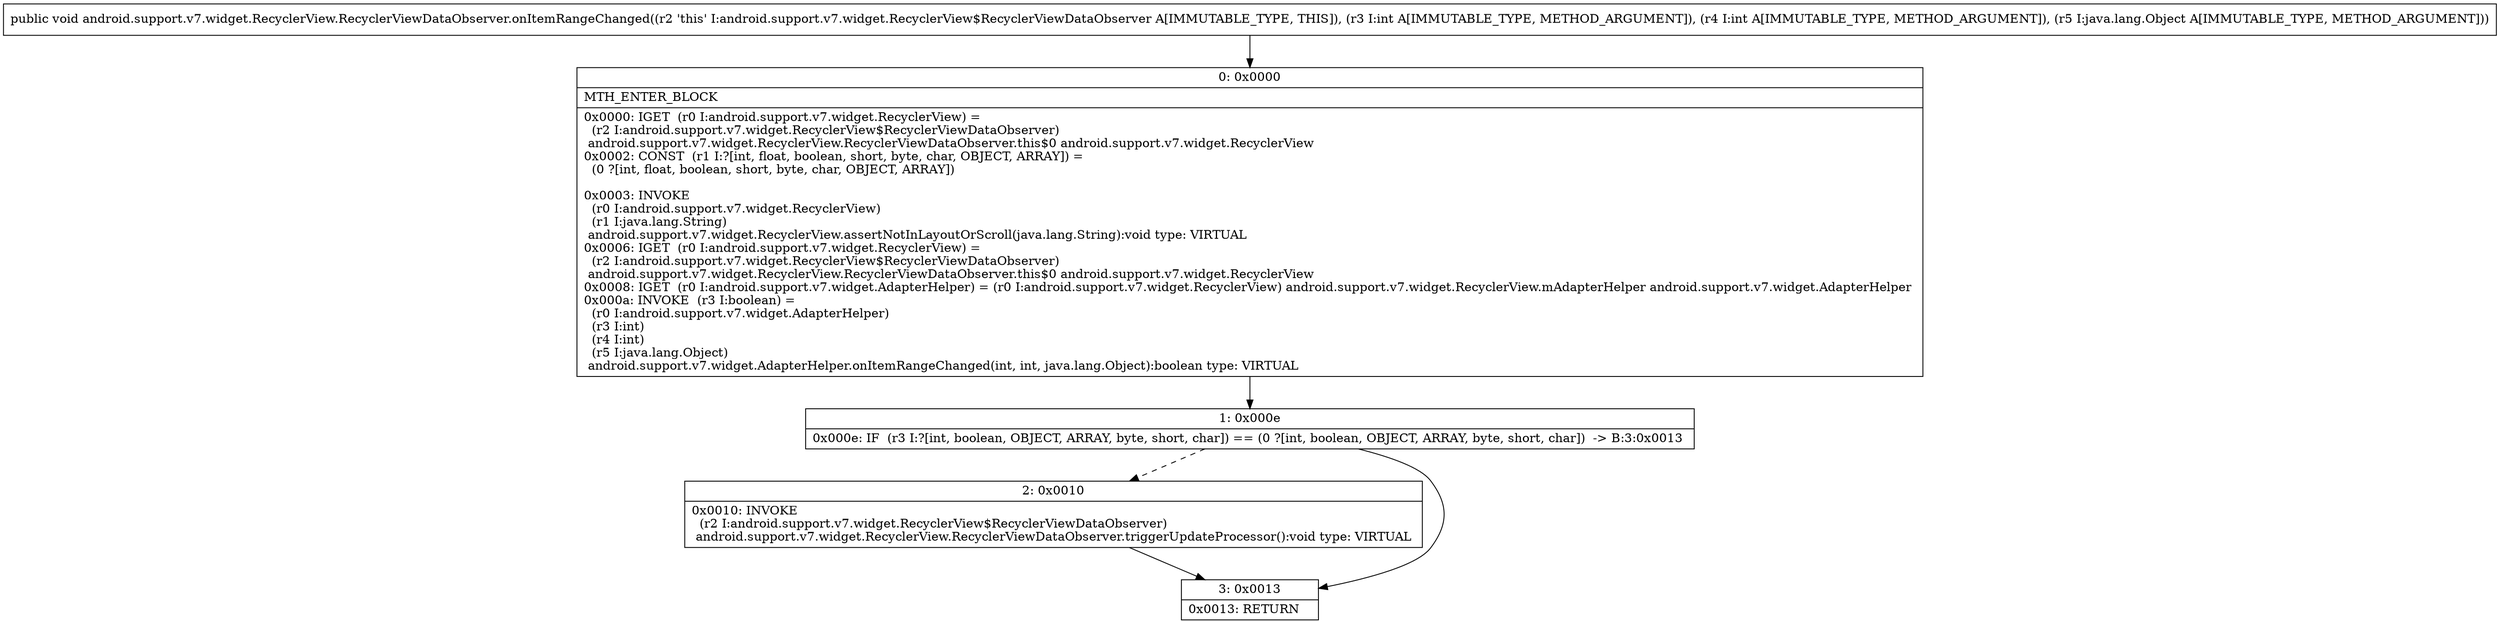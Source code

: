 digraph "CFG forandroid.support.v7.widget.RecyclerView.RecyclerViewDataObserver.onItemRangeChanged(IILjava\/lang\/Object;)V" {
Node_0 [shape=record,label="{0\:\ 0x0000|MTH_ENTER_BLOCK\l|0x0000: IGET  (r0 I:android.support.v7.widget.RecyclerView) = \l  (r2 I:android.support.v7.widget.RecyclerView$RecyclerViewDataObserver)\l android.support.v7.widget.RecyclerView.RecyclerViewDataObserver.this$0 android.support.v7.widget.RecyclerView \l0x0002: CONST  (r1 I:?[int, float, boolean, short, byte, char, OBJECT, ARRAY]) = \l  (0 ?[int, float, boolean, short, byte, char, OBJECT, ARRAY])\l \l0x0003: INVOKE  \l  (r0 I:android.support.v7.widget.RecyclerView)\l  (r1 I:java.lang.String)\l android.support.v7.widget.RecyclerView.assertNotInLayoutOrScroll(java.lang.String):void type: VIRTUAL \l0x0006: IGET  (r0 I:android.support.v7.widget.RecyclerView) = \l  (r2 I:android.support.v7.widget.RecyclerView$RecyclerViewDataObserver)\l android.support.v7.widget.RecyclerView.RecyclerViewDataObserver.this$0 android.support.v7.widget.RecyclerView \l0x0008: IGET  (r0 I:android.support.v7.widget.AdapterHelper) = (r0 I:android.support.v7.widget.RecyclerView) android.support.v7.widget.RecyclerView.mAdapterHelper android.support.v7.widget.AdapterHelper \l0x000a: INVOKE  (r3 I:boolean) = \l  (r0 I:android.support.v7.widget.AdapterHelper)\l  (r3 I:int)\l  (r4 I:int)\l  (r5 I:java.lang.Object)\l android.support.v7.widget.AdapterHelper.onItemRangeChanged(int, int, java.lang.Object):boolean type: VIRTUAL \l}"];
Node_1 [shape=record,label="{1\:\ 0x000e|0x000e: IF  (r3 I:?[int, boolean, OBJECT, ARRAY, byte, short, char]) == (0 ?[int, boolean, OBJECT, ARRAY, byte, short, char])  \-\> B:3:0x0013 \l}"];
Node_2 [shape=record,label="{2\:\ 0x0010|0x0010: INVOKE  \l  (r2 I:android.support.v7.widget.RecyclerView$RecyclerViewDataObserver)\l android.support.v7.widget.RecyclerView.RecyclerViewDataObserver.triggerUpdateProcessor():void type: VIRTUAL \l}"];
Node_3 [shape=record,label="{3\:\ 0x0013|0x0013: RETURN   \l}"];
MethodNode[shape=record,label="{public void android.support.v7.widget.RecyclerView.RecyclerViewDataObserver.onItemRangeChanged((r2 'this' I:android.support.v7.widget.RecyclerView$RecyclerViewDataObserver A[IMMUTABLE_TYPE, THIS]), (r3 I:int A[IMMUTABLE_TYPE, METHOD_ARGUMENT]), (r4 I:int A[IMMUTABLE_TYPE, METHOD_ARGUMENT]), (r5 I:java.lang.Object A[IMMUTABLE_TYPE, METHOD_ARGUMENT])) }"];
MethodNode -> Node_0;
Node_0 -> Node_1;
Node_1 -> Node_2[style=dashed];
Node_1 -> Node_3;
Node_2 -> Node_3;
}

